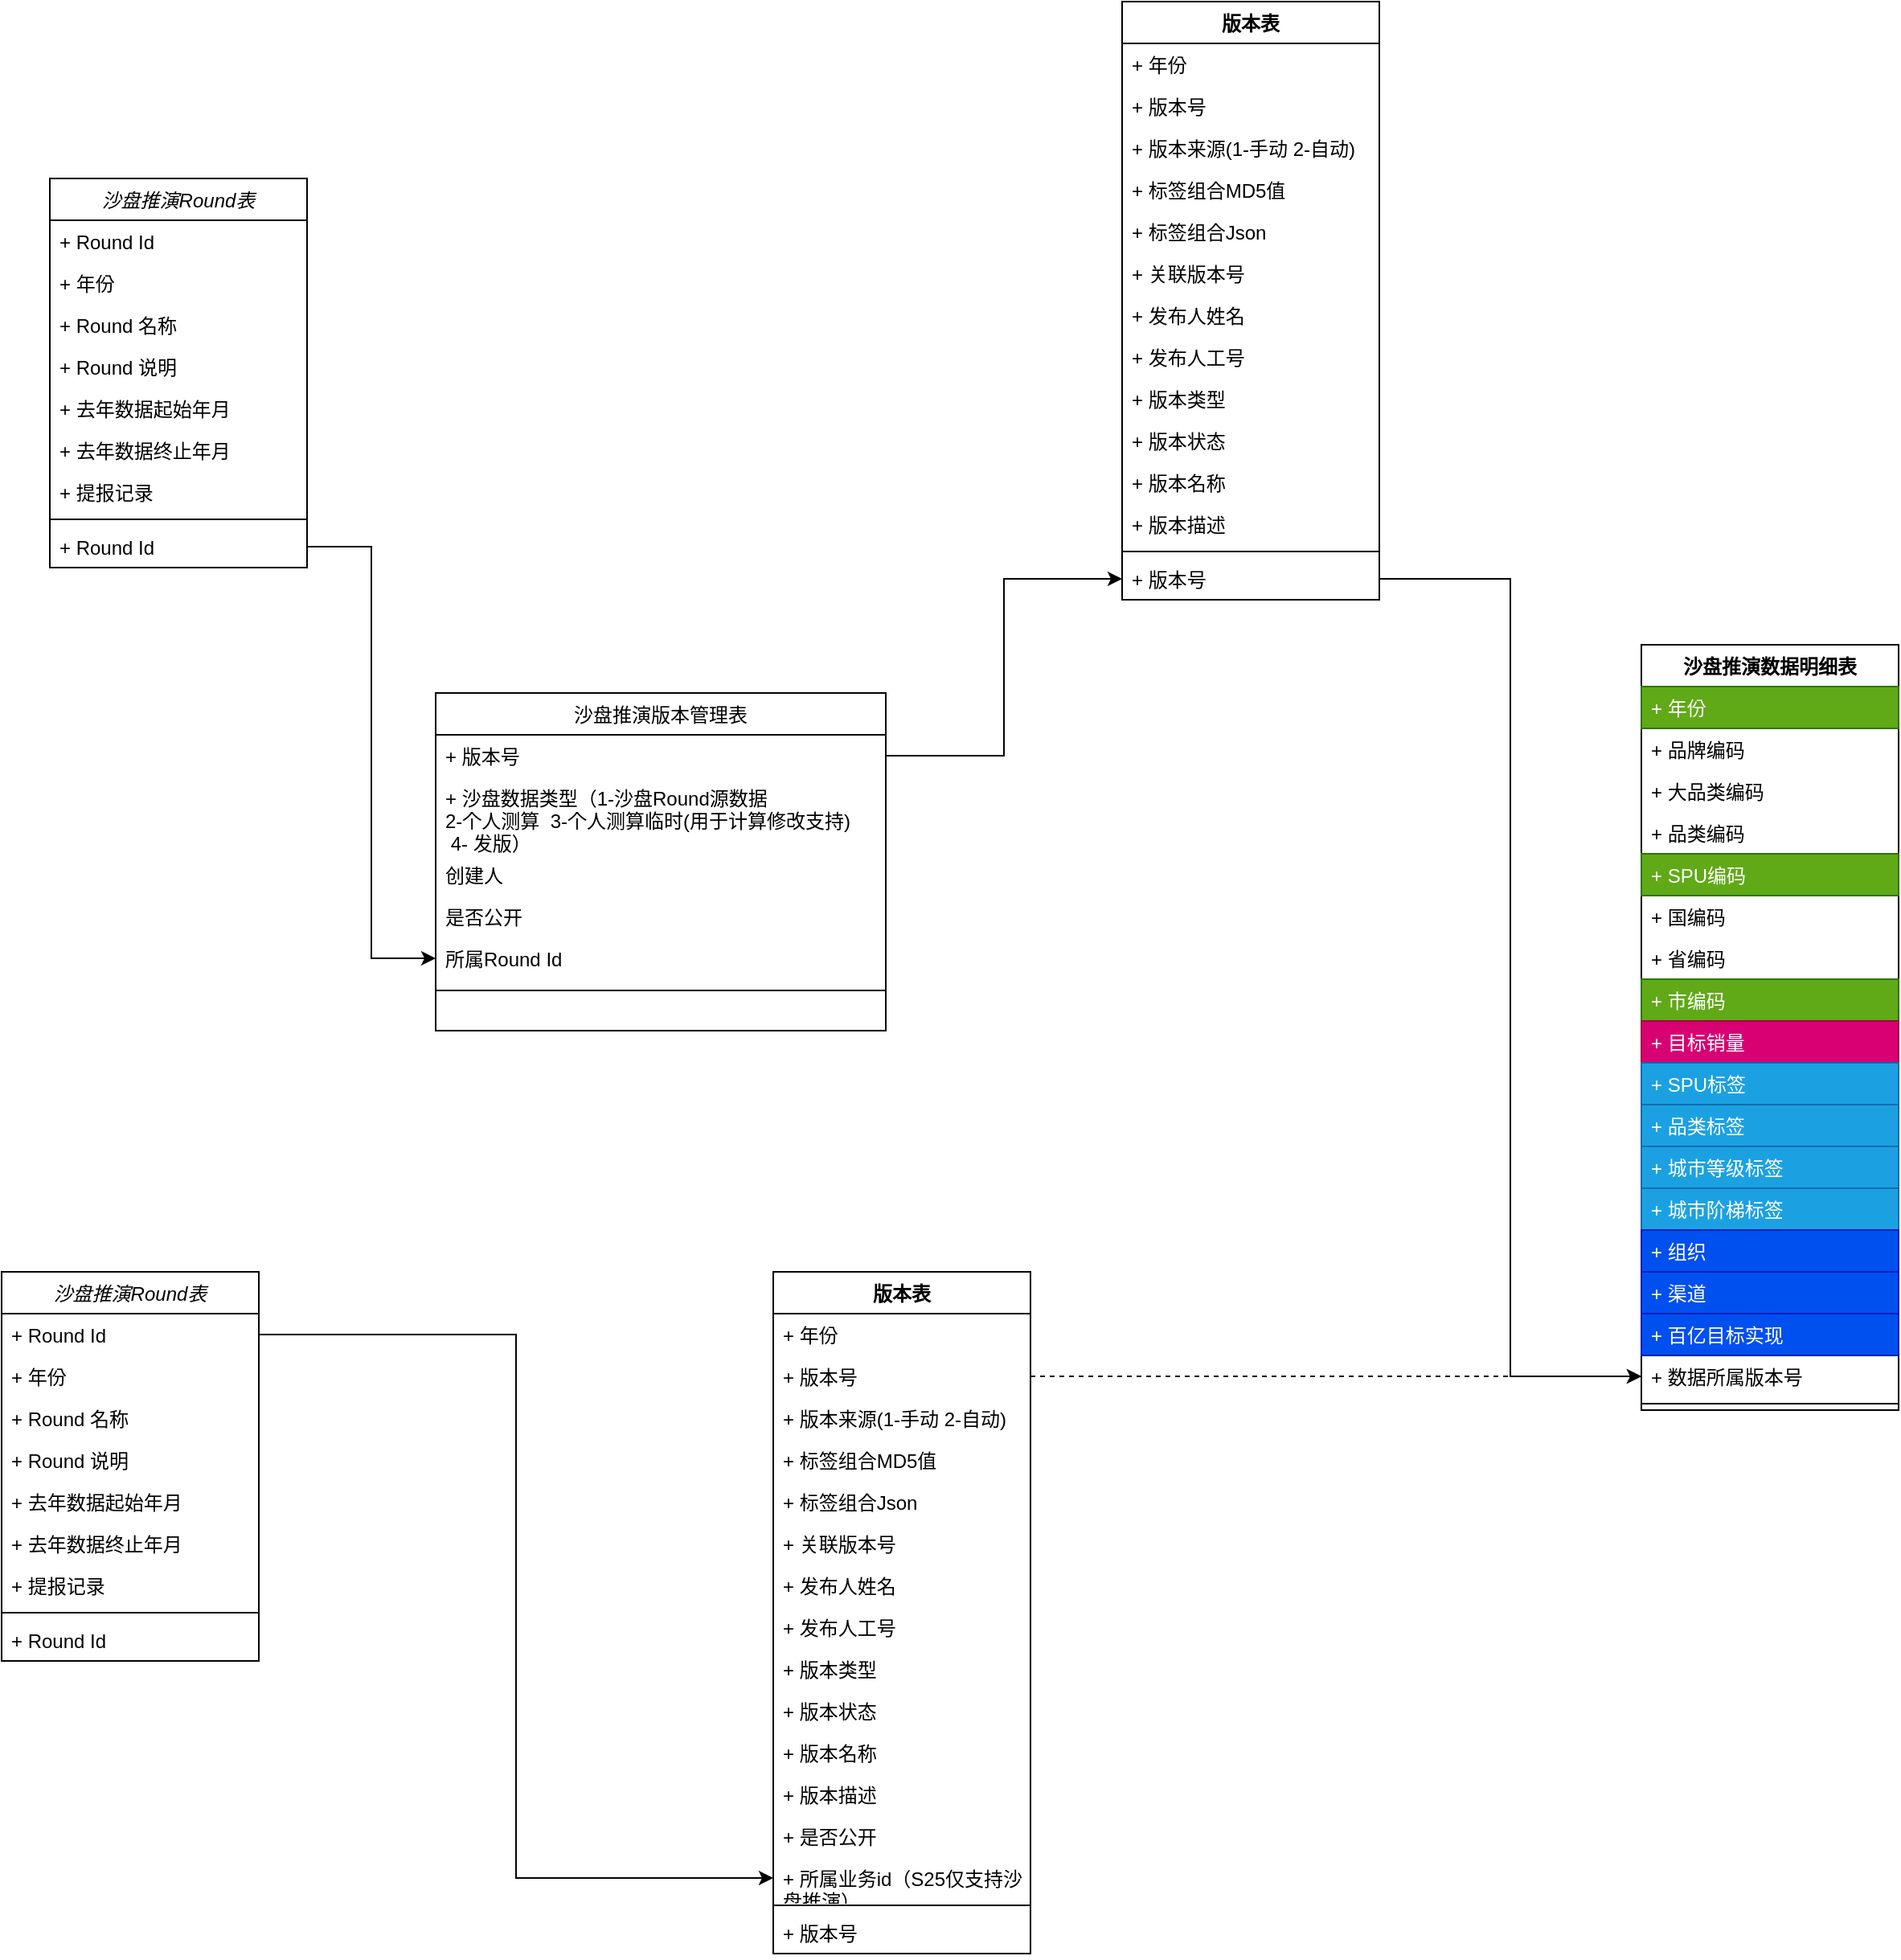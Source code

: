 <mxfile version="21.3.8" type="github">
  <diagram id="C5RBs43oDa-KdzZeNtuy" name="Page-1">
    <mxGraphModel dx="1049" dy="1729" grid="1" gridSize="10" guides="1" tooltips="1" connect="1" arrows="1" fold="1" page="1" pageScale="1" pageWidth="827" pageHeight="1169" math="0" shadow="0">
      <root>
        <mxCell id="WIyWlLk6GJQsqaUBKTNV-0" />
        <mxCell id="WIyWlLk6GJQsqaUBKTNV-1" parent="WIyWlLk6GJQsqaUBKTNV-0" />
        <mxCell id="zkfFHV4jXpPFQw0GAbJ--0" value="沙盘推演Round表" style="swimlane;fontStyle=2;align=center;verticalAlign=top;childLayout=stackLayout;horizontal=1;startSize=26;horizontalStack=0;resizeParent=1;resizeLast=0;collapsible=1;marginBottom=0;rounded=0;shadow=0;strokeWidth=1;" parent="WIyWlLk6GJQsqaUBKTNV-1" vertex="1">
          <mxGeometry x="160" y="-190" width="160" height="242" as="geometry">
            <mxRectangle x="230" y="140" width="160" height="26" as="alternateBounds" />
          </mxGeometry>
        </mxCell>
        <mxCell id="zkfFHV4jXpPFQw0GAbJ--1" value="+ Round Id" style="text;align=left;verticalAlign=top;spacingLeft=4;spacingRight=4;overflow=hidden;rotatable=0;points=[[0,0.5],[1,0.5]];portConstraint=eastwest;" parent="zkfFHV4jXpPFQw0GAbJ--0" vertex="1">
          <mxGeometry y="26" width="160" height="26" as="geometry" />
        </mxCell>
        <mxCell id="CRtVpGjNxlD5ouPEWp1m-16" value="+ 年份" style="text;align=left;verticalAlign=top;spacingLeft=4;spacingRight=4;overflow=hidden;rotatable=0;points=[[0,0.5],[1,0.5]];portConstraint=eastwest;rounded=0;shadow=0;html=0;" vertex="1" parent="zkfFHV4jXpPFQw0GAbJ--0">
          <mxGeometry y="52" width="160" height="26" as="geometry" />
        </mxCell>
        <mxCell id="zkfFHV4jXpPFQw0GAbJ--2" value="+ Round 名称" style="text;align=left;verticalAlign=top;spacingLeft=4;spacingRight=4;overflow=hidden;rotatable=0;points=[[0,0.5],[1,0.5]];portConstraint=eastwest;rounded=0;shadow=0;html=0;" parent="zkfFHV4jXpPFQw0GAbJ--0" vertex="1">
          <mxGeometry y="78" width="160" height="26" as="geometry" />
        </mxCell>
        <mxCell id="CRtVpGjNxlD5ouPEWp1m-3" value="+ Round 说明" style="text;align=left;verticalAlign=top;spacingLeft=4;spacingRight=4;overflow=hidden;rotatable=0;points=[[0,0.5],[1,0.5]];portConstraint=eastwest;rounded=0;shadow=0;html=0;" vertex="1" parent="zkfFHV4jXpPFQw0GAbJ--0">
          <mxGeometry y="104" width="160" height="26" as="geometry" />
        </mxCell>
        <mxCell id="CRtVpGjNxlD5ouPEWp1m-2" value="+ 去年数据起始年月" style="text;align=left;verticalAlign=top;spacingLeft=4;spacingRight=4;overflow=hidden;rotatable=0;points=[[0,0.5],[1,0.5]];portConstraint=eastwest;rounded=0;shadow=0;html=0;" vertex="1" parent="zkfFHV4jXpPFQw0GAbJ--0">
          <mxGeometry y="130" width="160" height="26" as="geometry" />
        </mxCell>
        <mxCell id="CRtVpGjNxlD5ouPEWp1m-1" value="+ 去年数据终止年月" style="text;align=left;verticalAlign=top;spacingLeft=4;spacingRight=4;overflow=hidden;rotatable=0;points=[[0,0.5],[1,0.5]];portConstraint=eastwest;rounded=0;shadow=0;html=0;" vertex="1" parent="zkfFHV4jXpPFQw0GAbJ--0">
          <mxGeometry y="156" width="160" height="26" as="geometry" />
        </mxCell>
        <mxCell id="CRtVpGjNxlD5ouPEWp1m-0" value="+ 提报记录" style="text;align=left;verticalAlign=top;spacingLeft=4;spacingRight=4;overflow=hidden;rotatable=0;points=[[0,0.5],[1,0.5]];portConstraint=eastwest;rounded=0;shadow=0;html=0;" vertex="1" parent="zkfFHV4jXpPFQw0GAbJ--0">
          <mxGeometry y="182" width="160" height="26" as="geometry" />
        </mxCell>
        <mxCell id="zkfFHV4jXpPFQw0GAbJ--4" value="" style="line;html=1;strokeWidth=1;align=left;verticalAlign=middle;spacingTop=-1;spacingLeft=3;spacingRight=3;rotatable=0;labelPosition=right;points=[];portConstraint=eastwest;" parent="zkfFHV4jXpPFQw0GAbJ--0" vertex="1">
          <mxGeometry y="208" width="160" height="8" as="geometry" />
        </mxCell>
        <mxCell id="zkfFHV4jXpPFQw0GAbJ--5" value="+ Round Id" style="text;align=left;verticalAlign=top;spacingLeft=4;spacingRight=4;overflow=hidden;rotatable=0;points=[[0,0.5],[1,0.5]];portConstraint=eastwest;" parent="zkfFHV4jXpPFQw0GAbJ--0" vertex="1">
          <mxGeometry y="216" width="160" height="26" as="geometry" />
        </mxCell>
        <mxCell id="zkfFHV4jXpPFQw0GAbJ--17" value="沙盘推演版本管理表" style="swimlane;fontStyle=0;align=center;verticalAlign=top;childLayout=stackLayout;horizontal=1;startSize=26;horizontalStack=0;resizeParent=1;resizeLast=0;collapsible=1;marginBottom=0;rounded=0;shadow=0;strokeWidth=1;" parent="WIyWlLk6GJQsqaUBKTNV-1" vertex="1">
          <mxGeometry x="400" y="130" width="280" height="210" as="geometry">
            <mxRectangle x="550" y="140" width="160" height="26" as="alternateBounds" />
          </mxGeometry>
        </mxCell>
        <mxCell id="zkfFHV4jXpPFQw0GAbJ--19" value="+ 版本号" style="text;align=left;verticalAlign=top;spacingLeft=4;spacingRight=4;overflow=hidden;rotatable=0;points=[[0,0.5],[1,0.5]];portConstraint=eastwest;rounded=0;shadow=0;html=0;" parent="zkfFHV4jXpPFQw0GAbJ--17" vertex="1">
          <mxGeometry y="26" width="280" height="26" as="geometry" />
        </mxCell>
        <mxCell id="zkfFHV4jXpPFQw0GAbJ--20" value="+ 沙盘数据类型（1-沙盘Round源数据  &#xa;2-个人测算  3-个人测算临时(用于计算修改支持) &#xa; 4- 发版）" style="text;align=left;verticalAlign=top;spacingLeft=4;spacingRight=4;overflow=hidden;rotatable=0;points=[[0,0.5],[1,0.5]];portConstraint=eastwest;rounded=0;shadow=0;html=0;" parent="zkfFHV4jXpPFQw0GAbJ--17" vertex="1">
          <mxGeometry y="52" width="280" height="48" as="geometry" />
        </mxCell>
        <mxCell id="zkfFHV4jXpPFQw0GAbJ--21" value="创建人" style="text;align=left;verticalAlign=top;spacingLeft=4;spacingRight=4;overflow=hidden;rotatable=0;points=[[0,0.5],[1,0.5]];portConstraint=eastwest;rounded=0;shadow=0;html=0;" parent="zkfFHV4jXpPFQw0GAbJ--17" vertex="1">
          <mxGeometry y="100" width="280" height="26" as="geometry" />
        </mxCell>
        <mxCell id="CRtVpGjNxlD5ouPEWp1m-7" value="是否公开" style="text;align=left;verticalAlign=top;spacingLeft=4;spacingRight=4;overflow=hidden;rotatable=0;points=[[0,0.5],[1,0.5]];portConstraint=eastwest;rounded=0;shadow=0;html=0;" vertex="1" parent="zkfFHV4jXpPFQw0GAbJ--17">
          <mxGeometry y="126" width="280" height="26" as="geometry" />
        </mxCell>
        <mxCell id="CRtVpGjNxlD5ouPEWp1m-6" value="所属Round Id" style="text;align=left;verticalAlign=top;spacingLeft=4;spacingRight=4;overflow=hidden;rotatable=0;points=[[0,0.5],[1,0.5]];portConstraint=eastwest;rounded=0;shadow=0;html=0;" vertex="1" parent="zkfFHV4jXpPFQw0GAbJ--17">
          <mxGeometry y="152" width="280" height="26" as="geometry" />
        </mxCell>
        <mxCell id="zkfFHV4jXpPFQw0GAbJ--23" value="" style="line;html=1;strokeWidth=1;align=left;verticalAlign=middle;spacingTop=-1;spacingLeft=3;spacingRight=3;rotatable=0;labelPosition=right;points=[];portConstraint=eastwest;" parent="zkfFHV4jXpPFQw0GAbJ--17" vertex="1">
          <mxGeometry y="178" width="280" height="14" as="geometry" />
        </mxCell>
        <mxCell id="CRtVpGjNxlD5ouPEWp1m-8" style="edgeStyle=orthogonalEdgeStyle;rounded=0;orthogonalLoop=1;jettySize=auto;html=1;exitX=1;exitY=0.5;exitDx=0;exitDy=0;entryX=0;entryY=0.5;entryDx=0;entryDy=0;" edge="1" parent="WIyWlLk6GJQsqaUBKTNV-1" source="zkfFHV4jXpPFQw0GAbJ--5" target="CRtVpGjNxlD5ouPEWp1m-6">
          <mxGeometry relative="1" as="geometry" />
        </mxCell>
        <mxCell id="CRtVpGjNxlD5ouPEWp1m-38" value="版本表" style="swimlane;fontStyle=1;align=center;verticalAlign=top;childLayout=stackLayout;horizontal=1;startSize=26;horizontalStack=0;resizeParent=1;resizeParentMax=0;resizeLast=0;collapsible=1;marginBottom=0;whiteSpace=wrap;html=1;" vertex="1" parent="WIyWlLk6GJQsqaUBKTNV-1">
          <mxGeometry x="827" y="-300" width="160" height="372" as="geometry" />
        </mxCell>
        <mxCell id="CRtVpGjNxlD5ouPEWp1m-42" value="+ 年份" style="text;strokeColor=none;fillColor=none;align=left;verticalAlign=top;spacingLeft=4;spacingRight=4;overflow=hidden;rotatable=0;points=[[0,0.5],[1,0.5]];portConstraint=eastwest;whiteSpace=wrap;html=1;" vertex="1" parent="CRtVpGjNxlD5ouPEWp1m-38">
          <mxGeometry y="26" width="160" height="26" as="geometry" />
        </mxCell>
        <mxCell id="CRtVpGjNxlD5ouPEWp1m-43" value="+ 版本号" style="text;strokeColor=none;fillColor=none;align=left;verticalAlign=top;spacingLeft=4;spacingRight=4;overflow=hidden;rotatable=0;points=[[0,0.5],[1,0.5]];portConstraint=eastwest;whiteSpace=wrap;html=1;" vertex="1" parent="CRtVpGjNxlD5ouPEWp1m-38">
          <mxGeometry y="52" width="160" height="26" as="geometry" />
        </mxCell>
        <mxCell id="CRtVpGjNxlD5ouPEWp1m-53" value="+ 版本来源(1-手动 2-自动)" style="text;strokeColor=none;fillColor=none;align=left;verticalAlign=top;spacingLeft=4;spacingRight=4;overflow=hidden;rotatable=0;points=[[0,0.5],[1,0.5]];portConstraint=eastwest;whiteSpace=wrap;html=1;" vertex="1" parent="CRtVpGjNxlD5ouPEWp1m-38">
          <mxGeometry y="78" width="160" height="26" as="geometry" />
        </mxCell>
        <mxCell id="CRtVpGjNxlD5ouPEWp1m-52" value="+ 标签组合MD5值" style="text;strokeColor=none;fillColor=none;align=left;verticalAlign=top;spacingLeft=4;spacingRight=4;overflow=hidden;rotatable=0;points=[[0,0.5],[1,0.5]];portConstraint=eastwest;whiteSpace=wrap;html=1;" vertex="1" parent="CRtVpGjNxlD5ouPEWp1m-38">
          <mxGeometry y="104" width="160" height="26" as="geometry" />
        </mxCell>
        <mxCell id="CRtVpGjNxlD5ouPEWp1m-51" value="+ 标签组合Json" style="text;strokeColor=none;fillColor=none;align=left;verticalAlign=top;spacingLeft=4;spacingRight=4;overflow=hidden;rotatable=0;points=[[0,0.5],[1,0.5]];portConstraint=eastwest;whiteSpace=wrap;html=1;" vertex="1" parent="CRtVpGjNxlD5ouPEWp1m-38">
          <mxGeometry y="130" width="160" height="26" as="geometry" />
        </mxCell>
        <mxCell id="CRtVpGjNxlD5ouPEWp1m-50" value="+ 关联版本号" style="text;strokeColor=none;fillColor=none;align=left;verticalAlign=top;spacingLeft=4;spacingRight=4;overflow=hidden;rotatable=0;points=[[0,0.5],[1,0.5]];portConstraint=eastwest;whiteSpace=wrap;html=1;" vertex="1" parent="CRtVpGjNxlD5ouPEWp1m-38">
          <mxGeometry y="156" width="160" height="26" as="geometry" />
        </mxCell>
        <mxCell id="CRtVpGjNxlD5ouPEWp1m-49" value="+ 发布人姓名" style="text;strokeColor=none;fillColor=none;align=left;verticalAlign=top;spacingLeft=4;spacingRight=4;overflow=hidden;rotatable=0;points=[[0,0.5],[1,0.5]];portConstraint=eastwest;whiteSpace=wrap;html=1;" vertex="1" parent="CRtVpGjNxlD5ouPEWp1m-38">
          <mxGeometry y="182" width="160" height="26" as="geometry" />
        </mxCell>
        <mxCell id="CRtVpGjNxlD5ouPEWp1m-48" value="+ 发布人工号" style="text;strokeColor=none;fillColor=none;align=left;verticalAlign=top;spacingLeft=4;spacingRight=4;overflow=hidden;rotatable=0;points=[[0,0.5],[1,0.5]];portConstraint=eastwest;whiteSpace=wrap;html=1;" vertex="1" parent="CRtVpGjNxlD5ouPEWp1m-38">
          <mxGeometry y="208" width="160" height="26" as="geometry" />
        </mxCell>
        <mxCell id="CRtVpGjNxlD5ouPEWp1m-47" value="+ 版本类型" style="text;strokeColor=none;fillColor=none;align=left;verticalAlign=top;spacingLeft=4;spacingRight=4;overflow=hidden;rotatable=0;points=[[0,0.5],[1,0.5]];portConstraint=eastwest;whiteSpace=wrap;html=1;" vertex="1" parent="CRtVpGjNxlD5ouPEWp1m-38">
          <mxGeometry y="234" width="160" height="26" as="geometry" />
        </mxCell>
        <mxCell id="CRtVpGjNxlD5ouPEWp1m-46" value="+ 版本状态" style="text;strokeColor=none;fillColor=none;align=left;verticalAlign=top;spacingLeft=4;spacingRight=4;overflow=hidden;rotatable=0;points=[[0,0.5],[1,0.5]];portConstraint=eastwest;whiteSpace=wrap;html=1;" vertex="1" parent="CRtVpGjNxlD5ouPEWp1m-38">
          <mxGeometry y="260" width="160" height="26" as="geometry" />
        </mxCell>
        <mxCell id="CRtVpGjNxlD5ouPEWp1m-45" value="+ 版本名称" style="text;strokeColor=none;fillColor=none;align=left;verticalAlign=top;spacingLeft=4;spacingRight=4;overflow=hidden;rotatable=0;points=[[0,0.5],[1,0.5]];portConstraint=eastwest;whiteSpace=wrap;html=1;" vertex="1" parent="CRtVpGjNxlD5ouPEWp1m-38">
          <mxGeometry y="286" width="160" height="26" as="geometry" />
        </mxCell>
        <mxCell id="CRtVpGjNxlD5ouPEWp1m-44" value="+ 版本描述" style="text;strokeColor=none;fillColor=none;align=left;verticalAlign=top;spacingLeft=4;spacingRight=4;overflow=hidden;rotatable=0;points=[[0,0.5],[1,0.5]];portConstraint=eastwest;whiteSpace=wrap;html=1;" vertex="1" parent="CRtVpGjNxlD5ouPEWp1m-38">
          <mxGeometry y="312" width="160" height="26" as="geometry" />
        </mxCell>
        <mxCell id="CRtVpGjNxlD5ouPEWp1m-40" value="" style="line;strokeWidth=1;fillColor=none;align=left;verticalAlign=middle;spacingTop=-1;spacingLeft=3;spacingRight=3;rotatable=0;labelPosition=right;points=[];portConstraint=eastwest;strokeColor=inherit;" vertex="1" parent="CRtVpGjNxlD5ouPEWp1m-38">
          <mxGeometry y="338" width="160" height="8" as="geometry" />
        </mxCell>
        <mxCell id="CRtVpGjNxlD5ouPEWp1m-41" value="+ 版本号" style="text;strokeColor=none;fillColor=none;align=left;verticalAlign=top;spacingLeft=4;spacingRight=4;overflow=hidden;rotatable=0;points=[[0,0.5],[1,0.5]];portConstraint=eastwest;whiteSpace=wrap;html=1;" vertex="1" parent="CRtVpGjNxlD5ouPEWp1m-38">
          <mxGeometry y="346" width="160" height="26" as="geometry" />
        </mxCell>
        <mxCell id="CRtVpGjNxlD5ouPEWp1m-54" style="edgeStyle=orthogonalEdgeStyle;rounded=0;orthogonalLoop=1;jettySize=auto;html=1;exitX=1;exitY=0.5;exitDx=0;exitDy=0;entryX=0;entryY=0.5;entryDx=0;entryDy=0;" edge="1" parent="WIyWlLk6GJQsqaUBKTNV-1" source="zkfFHV4jXpPFQw0GAbJ--19" target="CRtVpGjNxlD5ouPEWp1m-41">
          <mxGeometry relative="1" as="geometry" />
        </mxCell>
        <mxCell id="CRtVpGjNxlD5ouPEWp1m-55" value="沙盘推演数据明细表" style="swimlane;fontStyle=1;align=center;verticalAlign=top;childLayout=stackLayout;horizontal=1;startSize=26;horizontalStack=0;resizeParent=1;resizeParentMax=0;resizeLast=0;collapsible=1;marginBottom=0;whiteSpace=wrap;html=1;" vertex="1" parent="WIyWlLk6GJQsqaUBKTNV-1">
          <mxGeometry x="1150" y="100" width="160" height="476" as="geometry" />
        </mxCell>
        <mxCell id="CRtVpGjNxlD5ouPEWp1m-56" value="+ 年份" style="text;strokeColor=#2D7600;fillColor=#60a917;align=left;verticalAlign=top;spacingLeft=4;spacingRight=4;overflow=hidden;rotatable=0;points=[[0,0.5],[1,0.5]];portConstraint=eastwest;whiteSpace=wrap;html=1;fontColor=#ffffff;" vertex="1" parent="CRtVpGjNxlD5ouPEWp1m-55">
          <mxGeometry y="26" width="160" height="26" as="geometry" />
        </mxCell>
        <mxCell id="CRtVpGjNxlD5ouPEWp1m-58" value="+ 品牌编码" style="text;strokeColor=none;fillColor=none;align=left;verticalAlign=top;spacingLeft=4;spacingRight=4;overflow=hidden;rotatable=0;points=[[0,0.5],[1,0.5]];portConstraint=eastwest;whiteSpace=wrap;html=1;" vertex="1" parent="CRtVpGjNxlD5ouPEWp1m-55">
          <mxGeometry y="52" width="160" height="26" as="geometry" />
        </mxCell>
        <mxCell id="CRtVpGjNxlD5ouPEWp1m-71" value="+ 大品类编码" style="text;strokeColor=none;fillColor=none;align=left;verticalAlign=top;spacingLeft=4;spacingRight=4;overflow=hidden;rotatable=0;points=[[0,0.5],[1,0.5]];portConstraint=eastwest;whiteSpace=wrap;html=1;" vertex="1" parent="CRtVpGjNxlD5ouPEWp1m-55">
          <mxGeometry y="78" width="160" height="26" as="geometry" />
        </mxCell>
        <mxCell id="CRtVpGjNxlD5ouPEWp1m-78" value="+ 品类编码" style="text;strokeColor=none;fillColor=none;align=left;verticalAlign=top;spacingLeft=4;spacingRight=4;overflow=hidden;rotatable=0;points=[[0,0.5],[1,0.5]];portConstraint=eastwest;whiteSpace=wrap;html=1;" vertex="1" parent="CRtVpGjNxlD5ouPEWp1m-55">
          <mxGeometry y="104" width="160" height="26" as="geometry" />
        </mxCell>
        <mxCell id="CRtVpGjNxlD5ouPEWp1m-79" value="+ SPU编码" style="text;strokeColor=#2D7600;fillColor=#60a917;align=left;verticalAlign=top;spacingLeft=4;spacingRight=4;overflow=hidden;rotatable=0;points=[[0,0.5],[1,0.5]];portConstraint=eastwest;whiteSpace=wrap;html=1;fontColor=#ffffff;" vertex="1" parent="CRtVpGjNxlD5ouPEWp1m-55">
          <mxGeometry y="130" width="160" height="26" as="geometry" />
        </mxCell>
        <mxCell id="CRtVpGjNxlD5ouPEWp1m-84" value="+ 国编码" style="text;strokeColor=none;fillColor=none;align=left;verticalAlign=top;spacingLeft=4;spacingRight=4;overflow=hidden;rotatable=0;points=[[0,0.5],[1,0.5]];portConstraint=eastwest;whiteSpace=wrap;html=1;" vertex="1" parent="CRtVpGjNxlD5ouPEWp1m-55">
          <mxGeometry y="156" width="160" height="26" as="geometry" />
        </mxCell>
        <mxCell id="CRtVpGjNxlD5ouPEWp1m-85" value="+ 省编码" style="text;strokeColor=none;fillColor=none;align=left;verticalAlign=top;spacingLeft=4;spacingRight=4;overflow=hidden;rotatable=0;points=[[0,0.5],[1,0.5]];portConstraint=eastwest;whiteSpace=wrap;html=1;" vertex="1" parent="CRtVpGjNxlD5ouPEWp1m-55">
          <mxGeometry y="182" width="160" height="26" as="geometry" />
        </mxCell>
        <mxCell id="CRtVpGjNxlD5ouPEWp1m-87" value="+ 市编码" style="text;strokeColor=#2D7600;fillColor=#60a917;align=left;verticalAlign=top;spacingLeft=4;spacingRight=4;overflow=hidden;rotatable=0;points=[[0,0.5],[1,0.5]];portConstraint=eastwest;whiteSpace=wrap;html=1;fontColor=#ffffff;" vertex="1" parent="CRtVpGjNxlD5ouPEWp1m-55">
          <mxGeometry y="208" width="160" height="26" as="geometry" />
        </mxCell>
        <mxCell id="CRtVpGjNxlD5ouPEWp1m-86" value="+ 目标销量" style="text;strokeColor=#A50040;fillColor=#d80073;align=left;verticalAlign=top;spacingLeft=4;spacingRight=4;overflow=hidden;rotatable=0;points=[[0,0.5],[1,0.5]];portConstraint=eastwest;whiteSpace=wrap;html=1;fontColor=#ffffff;" vertex="1" parent="CRtVpGjNxlD5ouPEWp1m-55">
          <mxGeometry y="234" width="160" height="26" as="geometry" />
        </mxCell>
        <mxCell id="CRtVpGjNxlD5ouPEWp1m-82" value="+ SPU标签" style="text;strokeColor=#006EAF;fillColor=#1ba1e2;align=left;verticalAlign=top;spacingLeft=4;spacingRight=4;overflow=hidden;rotatable=0;points=[[0,0.5],[1,0.5]];portConstraint=eastwest;whiteSpace=wrap;html=1;fontColor=#ffffff;" vertex="1" parent="CRtVpGjNxlD5ouPEWp1m-55">
          <mxGeometry y="260" width="160" height="26" as="geometry" />
        </mxCell>
        <mxCell id="CRtVpGjNxlD5ouPEWp1m-83" value="+ 品类标签" style="text;strokeColor=#006EAF;fillColor=#1ba1e2;align=left;verticalAlign=top;spacingLeft=4;spacingRight=4;overflow=hidden;rotatable=0;points=[[0,0.5],[1,0.5]];portConstraint=eastwest;whiteSpace=wrap;html=1;fontColor=#ffffff;" vertex="1" parent="CRtVpGjNxlD5ouPEWp1m-55">
          <mxGeometry y="286" width="160" height="26" as="geometry" />
        </mxCell>
        <mxCell id="CRtVpGjNxlD5ouPEWp1m-81" value="+ 城市等级标签" style="text;strokeColor=#006EAF;fillColor=#1ba1e2;align=left;verticalAlign=top;spacingLeft=4;spacingRight=4;overflow=hidden;rotatable=0;points=[[0,0.5],[1,0.5]];portConstraint=eastwest;whiteSpace=wrap;html=1;fontColor=#ffffff;" vertex="1" parent="CRtVpGjNxlD5ouPEWp1m-55">
          <mxGeometry y="312" width="160" height="26" as="geometry" />
        </mxCell>
        <mxCell id="CRtVpGjNxlD5ouPEWp1m-80" value="+ 城市阶梯标签" style="text;strokeColor=#006EAF;fillColor=#1ba1e2;align=left;verticalAlign=top;spacingLeft=4;spacingRight=4;overflow=hidden;rotatable=0;points=[[0,0.5],[1,0.5]];portConstraint=eastwest;whiteSpace=wrap;html=1;fontColor=#ffffff;" vertex="1" parent="CRtVpGjNxlD5ouPEWp1m-55">
          <mxGeometry y="338" width="160" height="26" as="geometry" />
        </mxCell>
        <mxCell id="CRtVpGjNxlD5ouPEWp1m-77" value="+ 组织" style="text;strokeColor=#001DBC;fillColor=#0050ef;align=left;verticalAlign=top;spacingLeft=4;spacingRight=4;overflow=hidden;rotatable=0;points=[[0,0.5],[1,0.5]];portConstraint=eastwest;whiteSpace=wrap;html=1;fontColor=#ffffff;" vertex="1" parent="CRtVpGjNxlD5ouPEWp1m-55">
          <mxGeometry y="364" width="160" height="26" as="geometry" />
        </mxCell>
        <mxCell id="CRtVpGjNxlD5ouPEWp1m-76" value="+ 渠道" style="text;strokeColor=#001DBC;fillColor=#0050ef;align=left;verticalAlign=top;spacingLeft=4;spacingRight=4;overflow=hidden;rotatable=0;points=[[0,0.5],[1,0.5]];portConstraint=eastwest;whiteSpace=wrap;html=1;fontColor=#ffffff;" vertex="1" parent="CRtVpGjNxlD5ouPEWp1m-55">
          <mxGeometry y="390" width="160" height="26" as="geometry" />
        </mxCell>
        <mxCell id="CRtVpGjNxlD5ouPEWp1m-75" value="+ 百亿目标实现" style="text;strokeColor=#001DBC;fillColor=#0050ef;align=left;verticalAlign=top;spacingLeft=4;spacingRight=4;overflow=hidden;rotatable=0;points=[[0,0.5],[1,0.5]];portConstraint=eastwest;whiteSpace=wrap;html=1;fontColor=#ffffff;" vertex="1" parent="CRtVpGjNxlD5ouPEWp1m-55">
          <mxGeometry y="416" width="160" height="26" as="geometry" />
        </mxCell>
        <mxCell id="CRtVpGjNxlD5ouPEWp1m-74" value="+ 数据所属版本号" style="text;strokeColor=none;fillColor=none;align=left;verticalAlign=top;spacingLeft=4;spacingRight=4;overflow=hidden;rotatable=0;points=[[0,0.5],[1,0.5]];portConstraint=eastwest;whiteSpace=wrap;html=1;" vertex="1" parent="CRtVpGjNxlD5ouPEWp1m-55">
          <mxGeometry y="442" width="160" height="26" as="geometry" />
        </mxCell>
        <mxCell id="CRtVpGjNxlD5ouPEWp1m-68" value="" style="line;strokeWidth=1;fillColor=none;align=left;verticalAlign=middle;spacingTop=-1;spacingLeft=3;spacingRight=3;rotatable=0;labelPosition=right;points=[];portConstraint=eastwest;strokeColor=inherit;" vertex="1" parent="CRtVpGjNxlD5ouPEWp1m-55">
          <mxGeometry y="468" width="160" height="8" as="geometry" />
        </mxCell>
        <mxCell id="CRtVpGjNxlD5ouPEWp1m-89" style="edgeStyle=orthogonalEdgeStyle;rounded=0;orthogonalLoop=1;jettySize=auto;html=1;exitX=1;exitY=0.5;exitDx=0;exitDy=0;entryX=0;entryY=0.5;entryDx=0;entryDy=0;" edge="1" parent="WIyWlLk6GJQsqaUBKTNV-1" source="CRtVpGjNxlD5ouPEWp1m-41" target="CRtVpGjNxlD5ouPEWp1m-74">
          <mxGeometry relative="1" as="geometry" />
        </mxCell>
        <mxCell id="CRtVpGjNxlD5ouPEWp1m-90" value="沙盘推演Round表" style="swimlane;fontStyle=2;align=center;verticalAlign=top;childLayout=stackLayout;horizontal=1;startSize=26;horizontalStack=0;resizeParent=1;resizeLast=0;collapsible=1;marginBottom=0;rounded=0;shadow=0;strokeWidth=1;" vertex="1" parent="WIyWlLk6GJQsqaUBKTNV-1">
          <mxGeometry x="130" y="490" width="160" height="242" as="geometry">
            <mxRectangle x="230" y="140" width="160" height="26" as="alternateBounds" />
          </mxGeometry>
        </mxCell>
        <mxCell id="CRtVpGjNxlD5ouPEWp1m-91" value="+ Round Id" style="text;align=left;verticalAlign=top;spacingLeft=4;spacingRight=4;overflow=hidden;rotatable=0;points=[[0,0.5],[1,0.5]];portConstraint=eastwest;" vertex="1" parent="CRtVpGjNxlD5ouPEWp1m-90">
          <mxGeometry y="26" width="160" height="26" as="geometry" />
        </mxCell>
        <mxCell id="CRtVpGjNxlD5ouPEWp1m-92" value="+ 年份" style="text;align=left;verticalAlign=top;spacingLeft=4;spacingRight=4;overflow=hidden;rotatable=0;points=[[0,0.5],[1,0.5]];portConstraint=eastwest;rounded=0;shadow=0;html=0;" vertex="1" parent="CRtVpGjNxlD5ouPEWp1m-90">
          <mxGeometry y="52" width="160" height="26" as="geometry" />
        </mxCell>
        <mxCell id="CRtVpGjNxlD5ouPEWp1m-93" value="+ Round 名称" style="text;align=left;verticalAlign=top;spacingLeft=4;spacingRight=4;overflow=hidden;rotatable=0;points=[[0,0.5],[1,0.5]];portConstraint=eastwest;rounded=0;shadow=0;html=0;" vertex="1" parent="CRtVpGjNxlD5ouPEWp1m-90">
          <mxGeometry y="78" width="160" height="26" as="geometry" />
        </mxCell>
        <mxCell id="CRtVpGjNxlD5ouPEWp1m-94" value="+ Round 说明" style="text;align=left;verticalAlign=top;spacingLeft=4;spacingRight=4;overflow=hidden;rotatable=0;points=[[0,0.5],[1,0.5]];portConstraint=eastwest;rounded=0;shadow=0;html=0;" vertex="1" parent="CRtVpGjNxlD5ouPEWp1m-90">
          <mxGeometry y="104" width="160" height="26" as="geometry" />
        </mxCell>
        <mxCell id="CRtVpGjNxlD5ouPEWp1m-95" value="+ 去年数据起始年月" style="text;align=left;verticalAlign=top;spacingLeft=4;spacingRight=4;overflow=hidden;rotatable=0;points=[[0,0.5],[1,0.5]];portConstraint=eastwest;rounded=0;shadow=0;html=0;" vertex="1" parent="CRtVpGjNxlD5ouPEWp1m-90">
          <mxGeometry y="130" width="160" height="26" as="geometry" />
        </mxCell>
        <mxCell id="CRtVpGjNxlD5ouPEWp1m-96" value="+ 去年数据终止年月" style="text;align=left;verticalAlign=top;spacingLeft=4;spacingRight=4;overflow=hidden;rotatable=0;points=[[0,0.5],[1,0.5]];portConstraint=eastwest;rounded=0;shadow=0;html=0;" vertex="1" parent="CRtVpGjNxlD5ouPEWp1m-90">
          <mxGeometry y="156" width="160" height="26" as="geometry" />
        </mxCell>
        <mxCell id="CRtVpGjNxlD5ouPEWp1m-97" value="+ 提报记录" style="text;align=left;verticalAlign=top;spacingLeft=4;spacingRight=4;overflow=hidden;rotatable=0;points=[[0,0.5],[1,0.5]];portConstraint=eastwest;rounded=0;shadow=0;html=0;" vertex="1" parent="CRtVpGjNxlD5ouPEWp1m-90">
          <mxGeometry y="182" width="160" height="26" as="geometry" />
        </mxCell>
        <mxCell id="CRtVpGjNxlD5ouPEWp1m-98" value="" style="line;html=1;strokeWidth=1;align=left;verticalAlign=middle;spacingTop=-1;spacingLeft=3;spacingRight=3;rotatable=0;labelPosition=right;points=[];portConstraint=eastwest;" vertex="1" parent="CRtVpGjNxlD5ouPEWp1m-90">
          <mxGeometry y="208" width="160" height="8" as="geometry" />
        </mxCell>
        <mxCell id="CRtVpGjNxlD5ouPEWp1m-99" value="+ Round Id" style="text;align=left;verticalAlign=top;spacingLeft=4;spacingRight=4;overflow=hidden;rotatable=0;points=[[0,0.5],[1,0.5]];portConstraint=eastwest;" vertex="1" parent="CRtVpGjNxlD5ouPEWp1m-90">
          <mxGeometry y="216" width="160" height="26" as="geometry" />
        </mxCell>
        <mxCell id="CRtVpGjNxlD5ouPEWp1m-100" value="版本表" style="swimlane;fontStyle=1;align=center;verticalAlign=top;childLayout=stackLayout;horizontal=1;startSize=26;horizontalStack=0;resizeParent=1;resizeParentMax=0;resizeLast=0;collapsible=1;marginBottom=0;whiteSpace=wrap;html=1;" vertex="1" parent="WIyWlLk6GJQsqaUBKTNV-1">
          <mxGeometry x="610" y="490" width="160" height="424" as="geometry" />
        </mxCell>
        <mxCell id="CRtVpGjNxlD5ouPEWp1m-101" value="+ 年份" style="text;strokeColor=none;fillColor=none;align=left;verticalAlign=top;spacingLeft=4;spacingRight=4;overflow=hidden;rotatable=0;points=[[0,0.5],[1,0.5]];portConstraint=eastwest;whiteSpace=wrap;html=1;" vertex="1" parent="CRtVpGjNxlD5ouPEWp1m-100">
          <mxGeometry y="26" width="160" height="26" as="geometry" />
        </mxCell>
        <mxCell id="CRtVpGjNxlD5ouPEWp1m-102" value="+ 版本号" style="text;strokeColor=none;fillColor=none;align=left;verticalAlign=top;spacingLeft=4;spacingRight=4;overflow=hidden;rotatable=0;points=[[0,0.5],[1,0.5]];portConstraint=eastwest;whiteSpace=wrap;html=1;" vertex="1" parent="CRtVpGjNxlD5ouPEWp1m-100">
          <mxGeometry y="52" width="160" height="26" as="geometry" />
        </mxCell>
        <mxCell id="CRtVpGjNxlD5ouPEWp1m-103" value="+ 版本来源(1-手动 2-自动)" style="text;strokeColor=none;fillColor=none;align=left;verticalAlign=top;spacingLeft=4;spacingRight=4;overflow=hidden;rotatable=0;points=[[0,0.5],[1,0.5]];portConstraint=eastwest;whiteSpace=wrap;html=1;" vertex="1" parent="CRtVpGjNxlD5ouPEWp1m-100">
          <mxGeometry y="78" width="160" height="26" as="geometry" />
        </mxCell>
        <mxCell id="CRtVpGjNxlD5ouPEWp1m-104" value="+ 标签组合MD5值" style="text;strokeColor=none;fillColor=none;align=left;verticalAlign=top;spacingLeft=4;spacingRight=4;overflow=hidden;rotatable=0;points=[[0,0.5],[1,0.5]];portConstraint=eastwest;whiteSpace=wrap;html=1;" vertex="1" parent="CRtVpGjNxlD5ouPEWp1m-100">
          <mxGeometry y="104" width="160" height="26" as="geometry" />
        </mxCell>
        <mxCell id="CRtVpGjNxlD5ouPEWp1m-105" value="+ 标签组合Json" style="text;strokeColor=none;fillColor=none;align=left;verticalAlign=top;spacingLeft=4;spacingRight=4;overflow=hidden;rotatable=0;points=[[0,0.5],[1,0.5]];portConstraint=eastwest;whiteSpace=wrap;html=1;" vertex="1" parent="CRtVpGjNxlD5ouPEWp1m-100">
          <mxGeometry y="130" width="160" height="26" as="geometry" />
        </mxCell>
        <mxCell id="CRtVpGjNxlD5ouPEWp1m-106" value="+ 关联版本号" style="text;strokeColor=none;fillColor=none;align=left;verticalAlign=top;spacingLeft=4;spacingRight=4;overflow=hidden;rotatable=0;points=[[0,0.5],[1,0.5]];portConstraint=eastwest;whiteSpace=wrap;html=1;" vertex="1" parent="CRtVpGjNxlD5ouPEWp1m-100">
          <mxGeometry y="156" width="160" height="26" as="geometry" />
        </mxCell>
        <mxCell id="CRtVpGjNxlD5ouPEWp1m-107" value="+ 发布人姓名" style="text;strokeColor=none;fillColor=none;align=left;verticalAlign=top;spacingLeft=4;spacingRight=4;overflow=hidden;rotatable=0;points=[[0,0.5],[1,0.5]];portConstraint=eastwest;whiteSpace=wrap;html=1;" vertex="1" parent="CRtVpGjNxlD5ouPEWp1m-100">
          <mxGeometry y="182" width="160" height="26" as="geometry" />
        </mxCell>
        <mxCell id="CRtVpGjNxlD5ouPEWp1m-108" value="+ 发布人工号" style="text;strokeColor=none;fillColor=none;align=left;verticalAlign=top;spacingLeft=4;spacingRight=4;overflow=hidden;rotatable=0;points=[[0,0.5],[1,0.5]];portConstraint=eastwest;whiteSpace=wrap;html=1;" vertex="1" parent="CRtVpGjNxlD5ouPEWp1m-100">
          <mxGeometry y="208" width="160" height="26" as="geometry" />
        </mxCell>
        <mxCell id="CRtVpGjNxlD5ouPEWp1m-109" value="+ 版本类型" style="text;strokeColor=none;fillColor=none;align=left;verticalAlign=top;spacingLeft=4;spacingRight=4;overflow=hidden;rotatable=0;points=[[0,0.5],[1,0.5]];portConstraint=eastwest;whiteSpace=wrap;html=1;" vertex="1" parent="CRtVpGjNxlD5ouPEWp1m-100">
          <mxGeometry y="234" width="160" height="26" as="geometry" />
        </mxCell>
        <mxCell id="CRtVpGjNxlD5ouPEWp1m-110" value="+ 版本状态" style="text;strokeColor=none;fillColor=none;align=left;verticalAlign=top;spacingLeft=4;spacingRight=4;overflow=hidden;rotatable=0;points=[[0,0.5],[1,0.5]];portConstraint=eastwest;whiteSpace=wrap;html=1;" vertex="1" parent="CRtVpGjNxlD5ouPEWp1m-100">
          <mxGeometry y="260" width="160" height="26" as="geometry" />
        </mxCell>
        <mxCell id="CRtVpGjNxlD5ouPEWp1m-111" value="+ 版本名称" style="text;strokeColor=none;fillColor=none;align=left;verticalAlign=top;spacingLeft=4;spacingRight=4;overflow=hidden;rotatable=0;points=[[0,0.5],[1,0.5]];portConstraint=eastwest;whiteSpace=wrap;html=1;" vertex="1" parent="CRtVpGjNxlD5ouPEWp1m-100">
          <mxGeometry y="286" width="160" height="26" as="geometry" />
        </mxCell>
        <mxCell id="CRtVpGjNxlD5ouPEWp1m-112" value="+ 版本描述" style="text;strokeColor=none;fillColor=none;align=left;verticalAlign=top;spacingLeft=4;spacingRight=4;overflow=hidden;rotatable=0;points=[[0,0.5],[1,0.5]];portConstraint=eastwest;whiteSpace=wrap;html=1;" vertex="1" parent="CRtVpGjNxlD5ouPEWp1m-100">
          <mxGeometry y="312" width="160" height="26" as="geometry" />
        </mxCell>
        <mxCell id="CRtVpGjNxlD5ouPEWp1m-119" value="+ 是否公开" style="text;strokeColor=none;fillColor=none;align=left;verticalAlign=top;spacingLeft=4;spacingRight=4;overflow=hidden;rotatable=0;points=[[0,0.5],[1,0.5]];portConstraint=eastwest;whiteSpace=wrap;html=1;" vertex="1" parent="CRtVpGjNxlD5ouPEWp1m-100">
          <mxGeometry y="338" width="160" height="26" as="geometry" />
        </mxCell>
        <mxCell id="CRtVpGjNxlD5ouPEWp1m-118" value="+ 所属业务id（S25仅支持沙盘推演）" style="text;strokeColor=none;fillColor=none;align=left;verticalAlign=top;spacingLeft=4;spacingRight=4;overflow=hidden;rotatable=0;points=[[0,0.5],[1,0.5]];portConstraint=eastwest;whiteSpace=wrap;html=1;" vertex="1" parent="CRtVpGjNxlD5ouPEWp1m-100">
          <mxGeometry y="364" width="160" height="26" as="geometry" />
        </mxCell>
        <mxCell id="CRtVpGjNxlD5ouPEWp1m-113" value="" style="line;strokeWidth=1;fillColor=none;align=left;verticalAlign=middle;spacingTop=-1;spacingLeft=3;spacingRight=3;rotatable=0;labelPosition=right;points=[];portConstraint=eastwest;strokeColor=inherit;" vertex="1" parent="CRtVpGjNxlD5ouPEWp1m-100">
          <mxGeometry y="390" width="160" height="8" as="geometry" />
        </mxCell>
        <mxCell id="CRtVpGjNxlD5ouPEWp1m-114" value="+ 版本号" style="text;strokeColor=none;fillColor=none;align=left;verticalAlign=top;spacingLeft=4;spacingRight=4;overflow=hidden;rotatable=0;points=[[0,0.5],[1,0.5]];portConstraint=eastwest;whiteSpace=wrap;html=1;" vertex="1" parent="CRtVpGjNxlD5ouPEWp1m-100">
          <mxGeometry y="398" width="160" height="26" as="geometry" />
        </mxCell>
        <mxCell id="CRtVpGjNxlD5ouPEWp1m-120" style="edgeStyle=orthogonalEdgeStyle;rounded=0;orthogonalLoop=1;jettySize=auto;html=1;entryX=0;entryY=0.5;entryDx=0;entryDy=0;" edge="1" parent="WIyWlLk6GJQsqaUBKTNV-1" source="CRtVpGjNxlD5ouPEWp1m-91" target="CRtVpGjNxlD5ouPEWp1m-118">
          <mxGeometry relative="1" as="geometry" />
        </mxCell>
        <mxCell id="CRtVpGjNxlD5ouPEWp1m-121" style="edgeStyle=orthogonalEdgeStyle;rounded=0;orthogonalLoop=1;jettySize=auto;html=1;exitX=1;exitY=0.5;exitDx=0;exitDy=0;entryX=0;entryY=0.5;entryDx=0;entryDy=0;dashed=1;" edge="1" parent="WIyWlLk6GJQsqaUBKTNV-1" source="CRtVpGjNxlD5ouPEWp1m-102" target="CRtVpGjNxlD5ouPEWp1m-74">
          <mxGeometry relative="1" as="geometry" />
        </mxCell>
      </root>
    </mxGraphModel>
  </diagram>
</mxfile>
